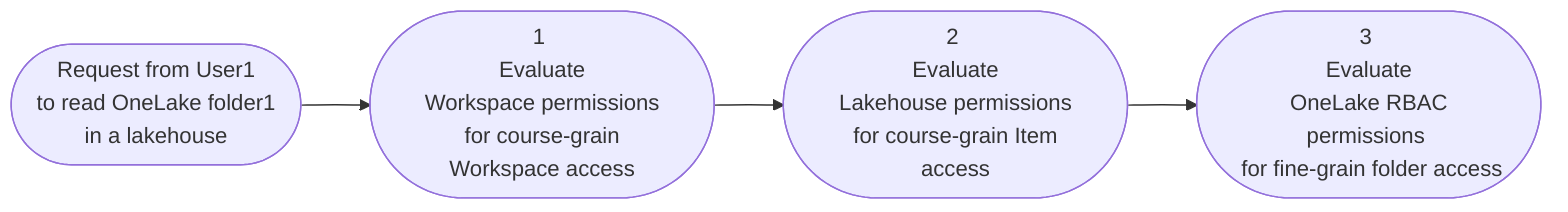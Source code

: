 flowchart LR;    
    id1([Request from User1 \n to read OneLake folder1 \n in a lakehouse]) -->
    id2([1 \n Evaluate \n Workspace permissions \n for course-grain Workspace access]) --> 
    id3([2 \n Evaluate \n Lakehouse permissions \n for course-grain Item access]) --> 
    id4([3 \n Evaluate \n OneLake RBAC permissions \n for fine-grain folder access]) ;